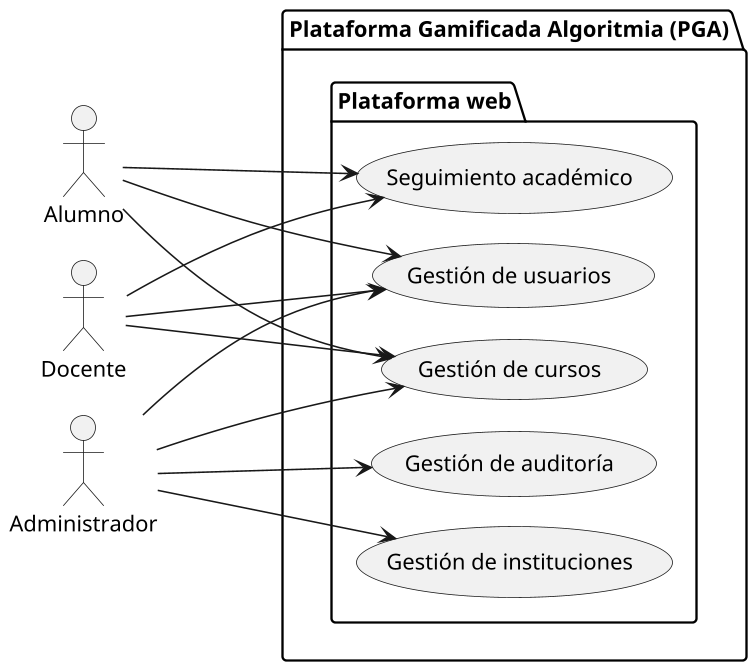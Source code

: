 @startuml DCU_PlataformaWebAltoNivel
left to right direction

skinparam dpi 150
skinparam usecasePadding 25
skinparam actorPadding 80
skinparam packagePadding 50
skinparam wrapWidth 200

skinparam nodesep 20
skinparam ranksep 120

actor Alumno
actor Docente
actor Administrador


package "Plataforma Gamificada Algoritmia (PGA)"{
    package "Plataforma web"{
        usecase "Gestión de usuarios" as GestionUsuarios
        usecase "Gestión de instituciones" as GestionInstituciones
        usecase "Gestión de cursos" as GestionCursos
        usecase "Seguimiento académico" as SeguimientoAcademico
        usecase "Gestión de auditoría" as GestionAuditoria
    }

    Alumno --> GestionUsuarios
    Alumno --> GestionCursos
    Alumno --> SeguimientoAcademico
    
    Administrador --> GestionUsuarios
    Administrador --> GestionInstituciones
    Administrador --> GestionCursos
    Administrador --> GestionAuditoria

    Docente --> GestionUsuarios
    Docente --> GestionCursos
    Docente --> SeguimientoAcademico
}

@enduml